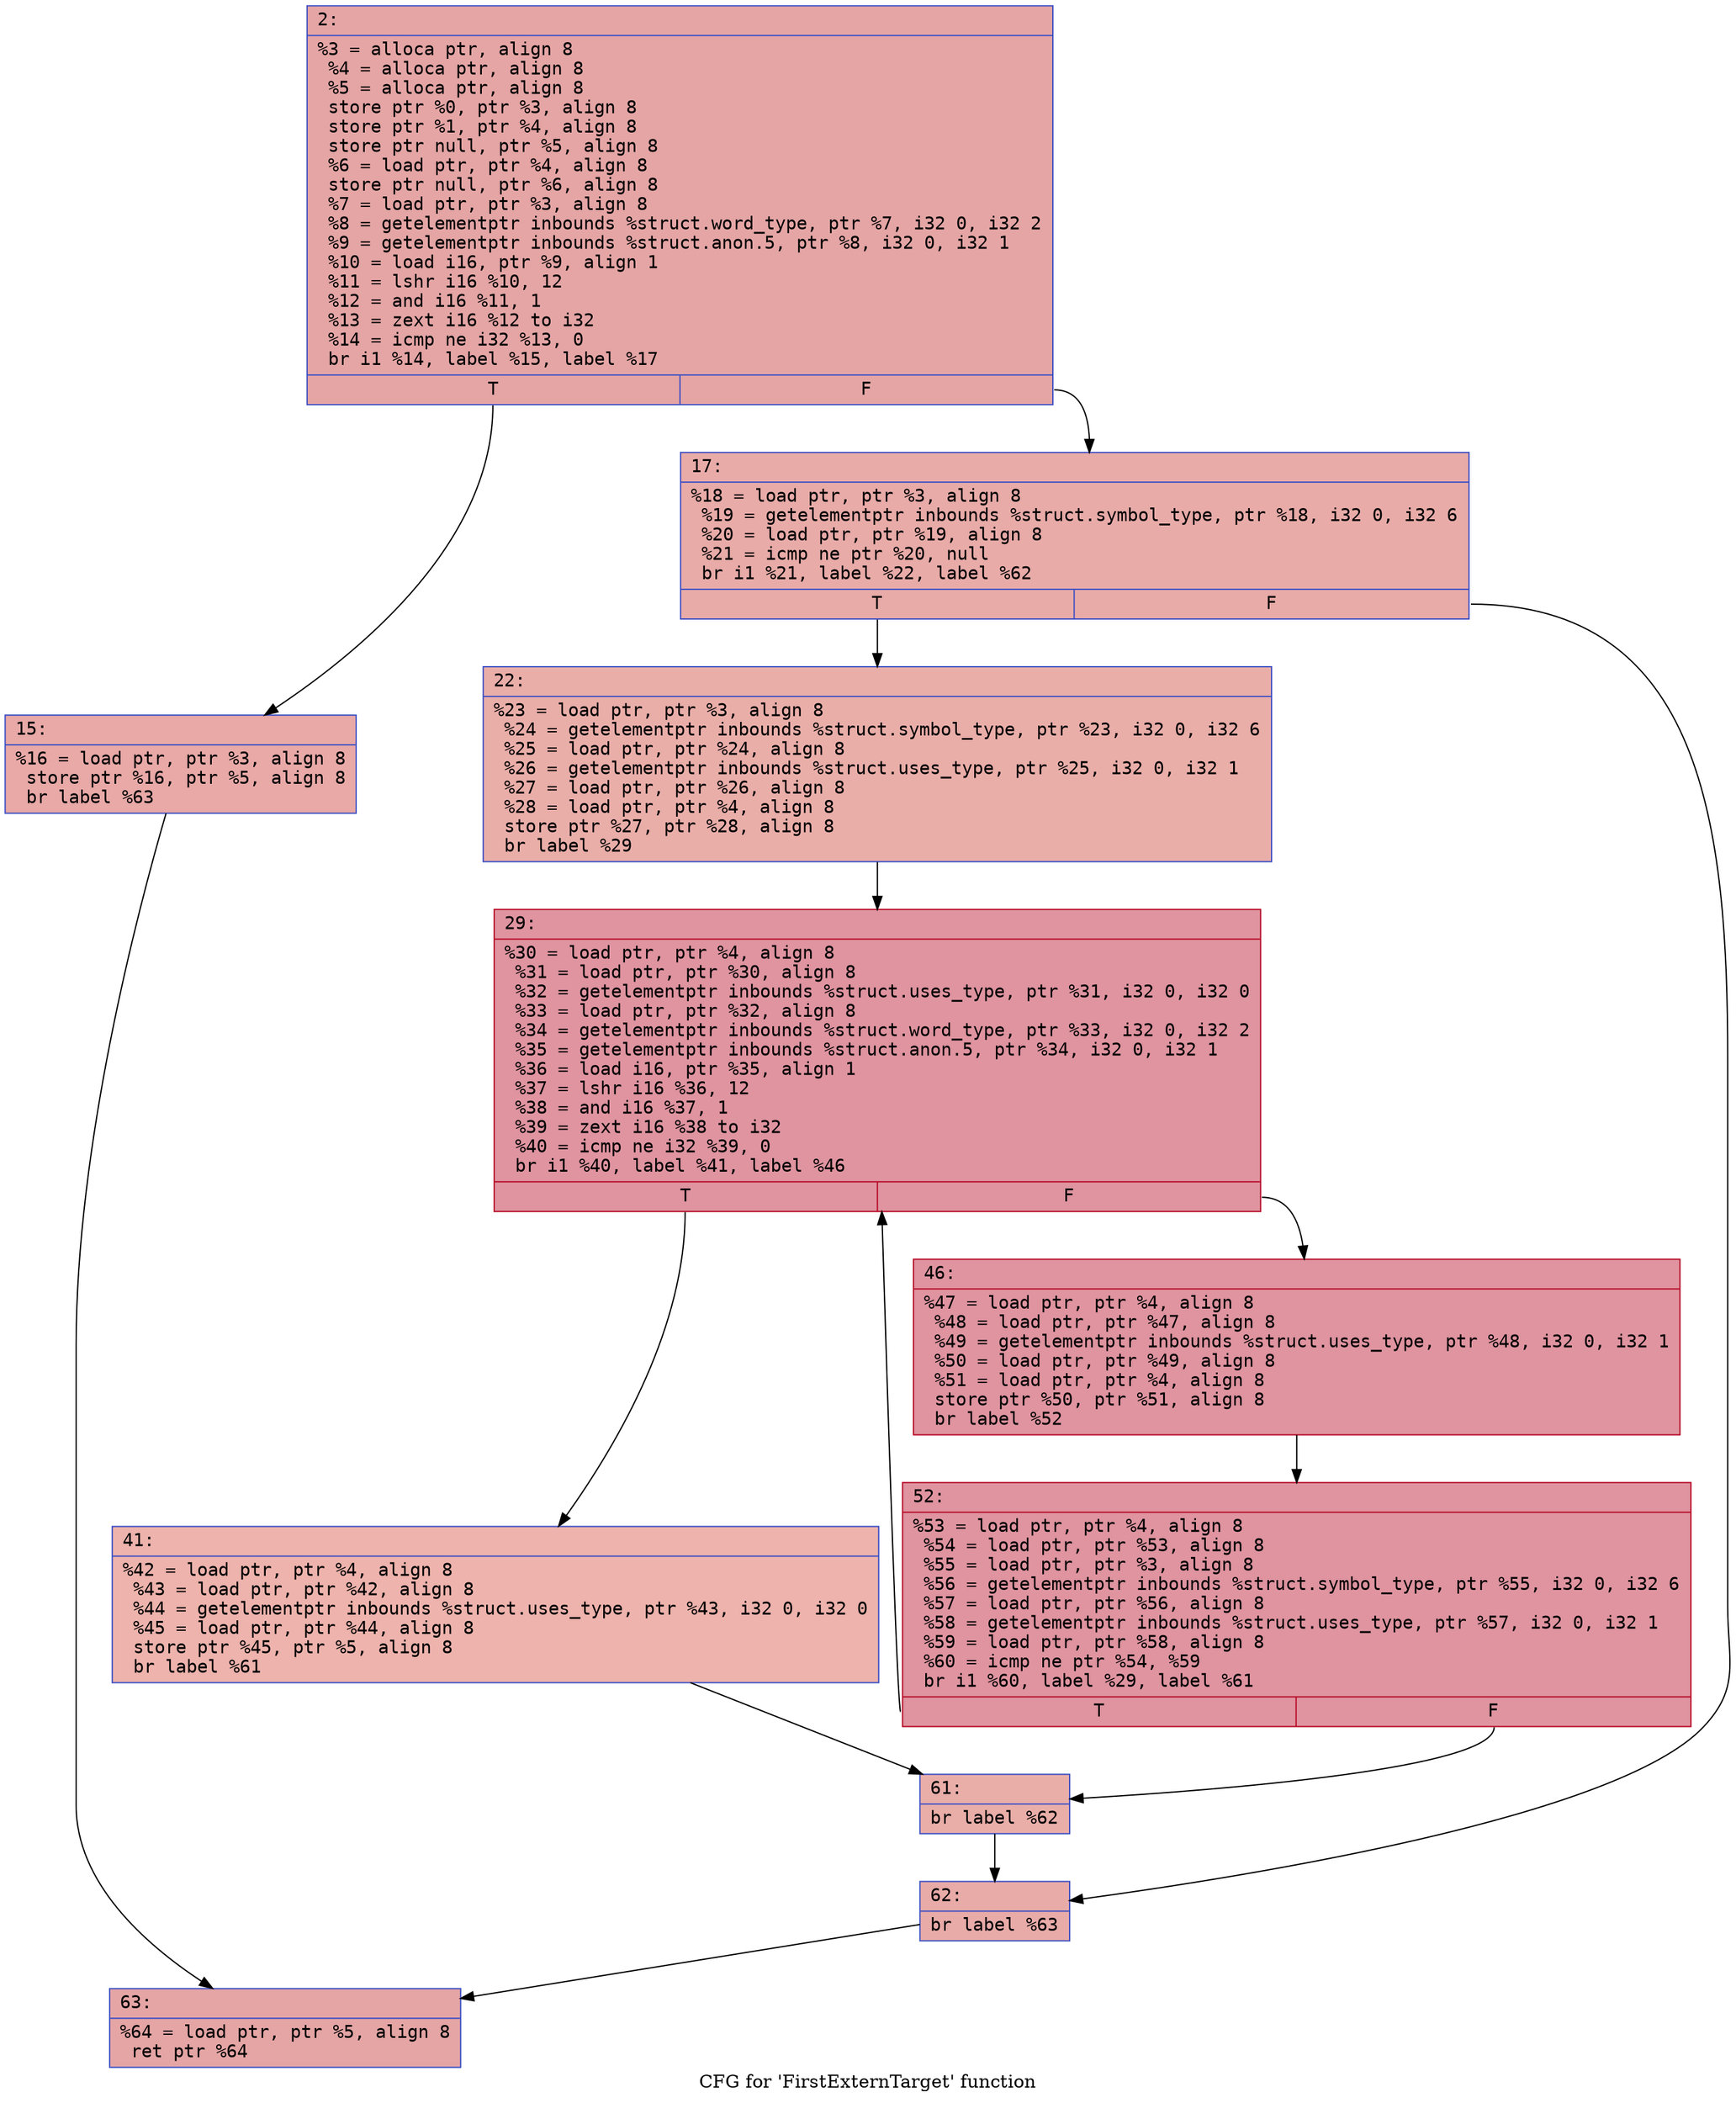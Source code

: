 digraph "CFG for 'FirstExternTarget' function" {
	label="CFG for 'FirstExternTarget' function";

	Node0x6000002cdb30 [shape=record,color="#3d50c3ff", style=filled, fillcolor="#c5333470" fontname="Courier",label="{2:\l|  %3 = alloca ptr, align 8\l  %4 = alloca ptr, align 8\l  %5 = alloca ptr, align 8\l  store ptr %0, ptr %3, align 8\l  store ptr %1, ptr %4, align 8\l  store ptr null, ptr %5, align 8\l  %6 = load ptr, ptr %4, align 8\l  store ptr null, ptr %6, align 8\l  %7 = load ptr, ptr %3, align 8\l  %8 = getelementptr inbounds %struct.word_type, ptr %7, i32 0, i32 2\l  %9 = getelementptr inbounds %struct.anon.5, ptr %8, i32 0, i32 1\l  %10 = load i16, ptr %9, align 1\l  %11 = lshr i16 %10, 12\l  %12 = and i16 %11, 1\l  %13 = zext i16 %12 to i32\l  %14 = icmp ne i32 %13, 0\l  br i1 %14, label %15, label %17\l|{<s0>T|<s1>F}}"];
	Node0x6000002cdb30:s0 -> Node0x6000002cdb80[tooltip="2 -> 15\nProbability 62.50%" ];
	Node0x6000002cdb30:s1 -> Node0x6000002cdbd0[tooltip="2 -> 17\nProbability 37.50%" ];
	Node0x6000002cdb80 [shape=record,color="#3d50c3ff", style=filled, fillcolor="#ca3b3770" fontname="Courier",label="{15:\l|  %16 = load ptr, ptr %3, align 8\l  store ptr %16, ptr %5, align 8\l  br label %63\l}"];
	Node0x6000002cdb80 -> Node0x6000002cde50[tooltip="15 -> 63\nProbability 100.00%" ];
	Node0x6000002cdbd0 [shape=record,color="#3d50c3ff", style=filled, fillcolor="#cc403a70" fontname="Courier",label="{17:\l|  %18 = load ptr, ptr %3, align 8\l  %19 = getelementptr inbounds %struct.symbol_type, ptr %18, i32 0, i32 6\l  %20 = load ptr, ptr %19, align 8\l  %21 = icmp ne ptr %20, null\l  br i1 %21, label %22, label %62\l|{<s0>T|<s1>F}}"];
	Node0x6000002cdbd0:s0 -> Node0x6000002cdc20[tooltip="17 -> 22\nProbability 62.50%" ];
	Node0x6000002cdbd0:s1 -> Node0x6000002cde00[tooltip="17 -> 62\nProbability 37.50%" ];
	Node0x6000002cdc20 [shape=record,color="#3d50c3ff", style=filled, fillcolor="#d0473d70" fontname="Courier",label="{22:\l|  %23 = load ptr, ptr %3, align 8\l  %24 = getelementptr inbounds %struct.symbol_type, ptr %23, i32 0, i32 6\l  %25 = load ptr, ptr %24, align 8\l  %26 = getelementptr inbounds %struct.uses_type, ptr %25, i32 0, i32 1\l  %27 = load ptr, ptr %26, align 8\l  %28 = load ptr, ptr %4, align 8\l  store ptr %27, ptr %28, align 8\l  br label %29\l}"];
	Node0x6000002cdc20 -> Node0x6000002cdc70[tooltip="22 -> 29\nProbability 100.00%" ];
	Node0x6000002cdc70 [shape=record,color="#b70d28ff", style=filled, fillcolor="#b70d2870" fontname="Courier",label="{29:\l|  %30 = load ptr, ptr %4, align 8\l  %31 = load ptr, ptr %30, align 8\l  %32 = getelementptr inbounds %struct.uses_type, ptr %31, i32 0, i32 0\l  %33 = load ptr, ptr %32, align 8\l  %34 = getelementptr inbounds %struct.word_type, ptr %33, i32 0, i32 2\l  %35 = getelementptr inbounds %struct.anon.5, ptr %34, i32 0, i32 1\l  %36 = load i16, ptr %35, align 1\l  %37 = lshr i16 %36, 12\l  %38 = and i16 %37, 1\l  %39 = zext i16 %38 to i32\l  %40 = icmp ne i32 %39, 0\l  br i1 %40, label %41, label %46\l|{<s0>T|<s1>F}}"];
	Node0x6000002cdc70:s0 -> Node0x6000002cdcc0[tooltip="29 -> 41\nProbability 3.12%" ];
	Node0x6000002cdc70:s1 -> Node0x6000002cdd10[tooltip="29 -> 46\nProbability 96.88%" ];
	Node0x6000002cdcc0 [shape=record,color="#3d50c3ff", style=filled, fillcolor="#d6524470" fontname="Courier",label="{41:\l|  %42 = load ptr, ptr %4, align 8\l  %43 = load ptr, ptr %42, align 8\l  %44 = getelementptr inbounds %struct.uses_type, ptr %43, i32 0, i32 0\l  %45 = load ptr, ptr %44, align 8\l  store ptr %45, ptr %5, align 8\l  br label %61\l}"];
	Node0x6000002cdcc0 -> Node0x6000002cddb0[tooltip="41 -> 61\nProbability 100.00%" ];
	Node0x6000002cdd10 [shape=record,color="#b70d28ff", style=filled, fillcolor="#b70d2870" fontname="Courier",label="{46:\l|  %47 = load ptr, ptr %4, align 8\l  %48 = load ptr, ptr %47, align 8\l  %49 = getelementptr inbounds %struct.uses_type, ptr %48, i32 0, i32 1\l  %50 = load ptr, ptr %49, align 8\l  %51 = load ptr, ptr %4, align 8\l  store ptr %50, ptr %51, align 8\l  br label %52\l}"];
	Node0x6000002cdd10 -> Node0x6000002cdd60[tooltip="46 -> 52\nProbability 100.00%" ];
	Node0x6000002cdd60 [shape=record,color="#b70d28ff", style=filled, fillcolor="#b70d2870" fontname="Courier",label="{52:\l|  %53 = load ptr, ptr %4, align 8\l  %54 = load ptr, ptr %53, align 8\l  %55 = load ptr, ptr %3, align 8\l  %56 = getelementptr inbounds %struct.symbol_type, ptr %55, i32 0, i32 6\l  %57 = load ptr, ptr %56, align 8\l  %58 = getelementptr inbounds %struct.uses_type, ptr %57, i32 0, i32 1\l  %59 = load ptr, ptr %58, align 8\l  %60 = icmp ne ptr %54, %59\l  br i1 %60, label %29, label %61\l|{<s0>T|<s1>F}}"];
	Node0x6000002cdd60:s0 -> Node0x6000002cdc70[tooltip="52 -> 29\nProbability 96.88%" ];
	Node0x6000002cdd60:s1 -> Node0x6000002cddb0[tooltip="52 -> 61\nProbability 3.12%" ];
	Node0x6000002cddb0 [shape=record,color="#3d50c3ff", style=filled, fillcolor="#d0473d70" fontname="Courier",label="{61:\l|  br label %62\l}"];
	Node0x6000002cddb0 -> Node0x6000002cde00[tooltip="61 -> 62\nProbability 100.00%" ];
	Node0x6000002cde00 [shape=record,color="#3d50c3ff", style=filled, fillcolor="#cc403a70" fontname="Courier",label="{62:\l|  br label %63\l}"];
	Node0x6000002cde00 -> Node0x6000002cde50[tooltip="62 -> 63\nProbability 100.00%" ];
	Node0x6000002cde50 [shape=record,color="#3d50c3ff", style=filled, fillcolor="#c5333470" fontname="Courier",label="{63:\l|  %64 = load ptr, ptr %5, align 8\l  ret ptr %64\l}"];
}
